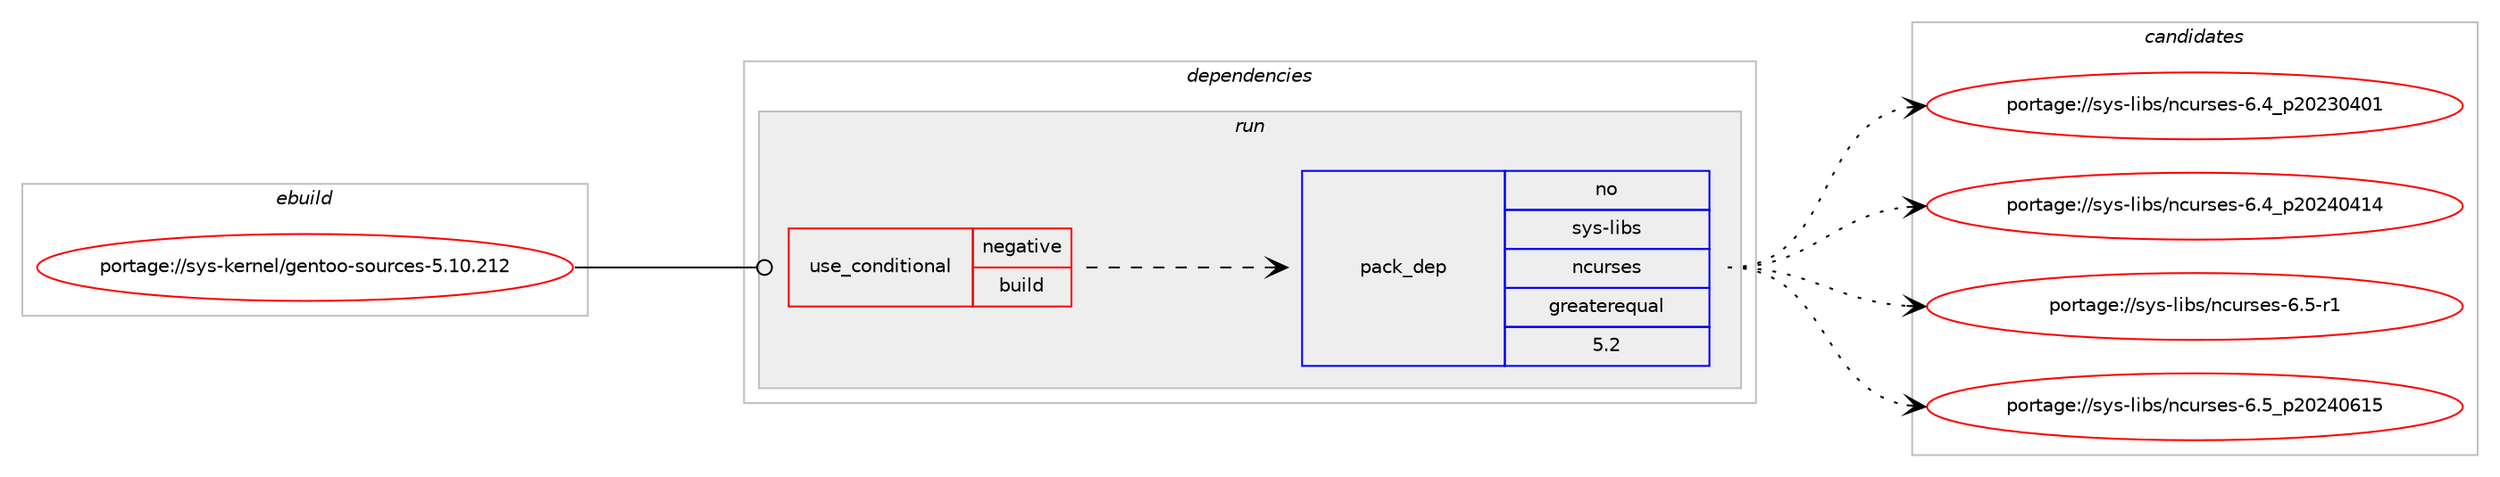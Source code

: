 digraph prolog {

# *************
# Graph options
# *************

newrank=true;
concentrate=true;
compound=true;
graph [rankdir=LR,fontname=Helvetica,fontsize=10,ranksep=1.5];#, ranksep=2.5, nodesep=0.2];
edge  [arrowhead=vee];
node  [fontname=Helvetica,fontsize=10];

# **********
# The ebuild
# **********

subgraph cluster_leftcol {
color=gray;
rank=same;
label=<<i>ebuild</i>>;
id [label="portage://sys-kernel/gentoo-sources-5.10.212", color=red, width=4, href="../sys-kernel/gentoo-sources-5.10.212.svg"];
}

# ****************
# The dependencies
# ****************

subgraph cluster_midcol {
color=gray;
label=<<i>dependencies</i>>;
subgraph cluster_compile {
fillcolor="#eeeeee";
style=filled;
label=<<i>compile</i>>;
}
subgraph cluster_compileandrun {
fillcolor="#eeeeee";
style=filled;
label=<<i>compile and run</i>>;
}
subgraph cluster_run {
fillcolor="#eeeeee";
style=filled;
label=<<i>run</i>>;
subgraph cond114005 {
dependency219764 [label=<<TABLE BORDER="0" CELLBORDER="1" CELLSPACING="0" CELLPADDING="4"><TR><TD ROWSPAN="3" CELLPADDING="10">use_conditional</TD></TR><TR><TD>negative</TD></TR><TR><TD>build</TD></TR></TABLE>>, shape=none, color=red];
# *** BEGIN UNKNOWN DEPENDENCY TYPE (TODO) ***
# dependency219764 -> package_dependency(portage://sys-kernel/gentoo-sources-5.10.212,run,no,app-alternatives,cpio,none,[,,],[],[])
# *** END UNKNOWN DEPENDENCY TYPE (TODO) ***

# *** BEGIN UNKNOWN DEPENDENCY TYPE (TODO) ***
# dependency219764 -> package_dependency(portage://sys-kernel/gentoo-sources-5.10.212,run,no,dev-lang,perl,none,[,,],[],[])
# *** END UNKNOWN DEPENDENCY TYPE (TODO) ***

# *** BEGIN UNKNOWN DEPENDENCY TYPE (TODO) ***
# dependency219764 -> package_dependency(portage://sys-kernel/gentoo-sources-5.10.212,run,no,app-alternatives,bc,none,[,,],[],[])
# *** END UNKNOWN DEPENDENCY TYPE (TODO) ***

# *** BEGIN UNKNOWN DEPENDENCY TYPE (TODO) ***
# dependency219764 -> package_dependency(portage://sys-kernel/gentoo-sources-5.10.212,run,no,dev-build,make,none,[,,],[],[])
# *** END UNKNOWN DEPENDENCY TYPE (TODO) ***

# *** BEGIN UNKNOWN DEPENDENCY TYPE (TODO) ***
# dependency219764 -> package_dependency(portage://sys-kernel/gentoo-sources-5.10.212,run,no,sys-devel,bison,none,[,,],[],[])
# *** END UNKNOWN DEPENDENCY TYPE (TODO) ***

# *** BEGIN UNKNOWN DEPENDENCY TYPE (TODO) ***
# dependency219764 -> package_dependency(portage://sys-kernel/gentoo-sources-5.10.212,run,no,sys-devel,flex,none,[,,],[],[])
# *** END UNKNOWN DEPENDENCY TYPE (TODO) ***

subgraph pack102848 {
dependency219765 [label=<<TABLE BORDER="0" CELLBORDER="1" CELLSPACING="0" CELLPADDING="4" WIDTH="220"><TR><TD ROWSPAN="6" CELLPADDING="30">pack_dep</TD></TR><TR><TD WIDTH="110">no</TD></TR><TR><TD>sys-libs</TD></TR><TR><TD>ncurses</TD></TR><TR><TD>greaterequal</TD></TR><TR><TD>5.2</TD></TR></TABLE>>, shape=none, color=blue];
}
dependency219764:e -> dependency219765:w [weight=20,style="dashed",arrowhead="vee"];
# *** BEGIN UNKNOWN DEPENDENCY TYPE (TODO) ***
# dependency219764 -> package_dependency(portage://sys-kernel/gentoo-sources-5.10.212,run,no,virtual,libelf,none,[,,],[],[])
# *** END UNKNOWN DEPENDENCY TYPE (TODO) ***

# *** BEGIN UNKNOWN DEPENDENCY TYPE (TODO) ***
# dependency219764 -> package_dependency(portage://sys-kernel/gentoo-sources-5.10.212,run,no,virtual,pkgconfig,none,[,,],[],[])
# *** END UNKNOWN DEPENDENCY TYPE (TODO) ***

}
id:e -> dependency219764:w [weight=20,style="solid",arrowhead="odot"];
}
}

# **************
# The candidates
# **************

subgraph cluster_choices {
rank=same;
color=gray;
label=<<i>candidates</i>>;

subgraph choice102848 {
color=black;
nodesep=1;
choice1151211154510810598115471109911711411510111545544652951125048505148524849 [label="portage://sys-libs/ncurses-6.4_p20230401", color=red, width=4,href="../sys-libs/ncurses-6.4_p20230401.svg"];
choice1151211154510810598115471109911711411510111545544652951125048505248524952 [label="portage://sys-libs/ncurses-6.4_p20240414", color=red, width=4,href="../sys-libs/ncurses-6.4_p20240414.svg"];
choice11512111545108105981154711099117114115101115455446534511449 [label="portage://sys-libs/ncurses-6.5-r1", color=red, width=4,href="../sys-libs/ncurses-6.5-r1.svg"];
choice1151211154510810598115471109911711411510111545544653951125048505248544953 [label="portage://sys-libs/ncurses-6.5_p20240615", color=red, width=4,href="../sys-libs/ncurses-6.5_p20240615.svg"];
dependency219765:e -> choice1151211154510810598115471109911711411510111545544652951125048505148524849:w [style=dotted,weight="100"];
dependency219765:e -> choice1151211154510810598115471109911711411510111545544652951125048505248524952:w [style=dotted,weight="100"];
dependency219765:e -> choice11512111545108105981154711099117114115101115455446534511449:w [style=dotted,weight="100"];
dependency219765:e -> choice1151211154510810598115471109911711411510111545544653951125048505248544953:w [style=dotted,weight="100"];
}
}

}
